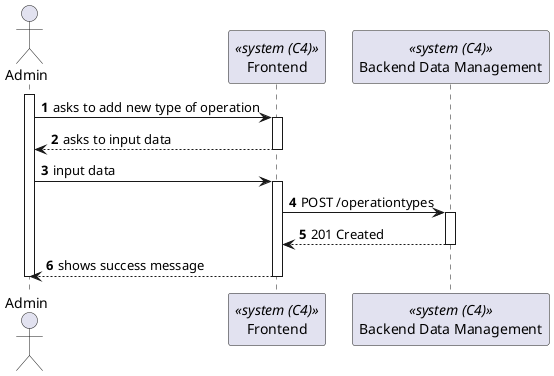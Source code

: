 @startuml process-view
autonumber

actor "Admin" as Admin
participant Frontend as "Frontend" <<system (C4)>>
participant BackendDataManagement as "Backend Data Management" <<system (C4)>>

activate Admin

    Admin -> Frontend : asks to add new type of operation

    activate Frontend

        Frontend --> Admin : asks to input data

    deactivate Frontend

    Admin -> Frontend : input data
    
    activate Frontend
    
        Frontend-> BackendDataManagement : POST /operationtypes
        activate BackendDataManagement

            Frontend <-- BackendDataManagement : 201 Created

        deactivate BackendDataManagement

    Frontend --> Admin : shows success message
    
    deactivate Frontend
deactivate Admin

@enduml